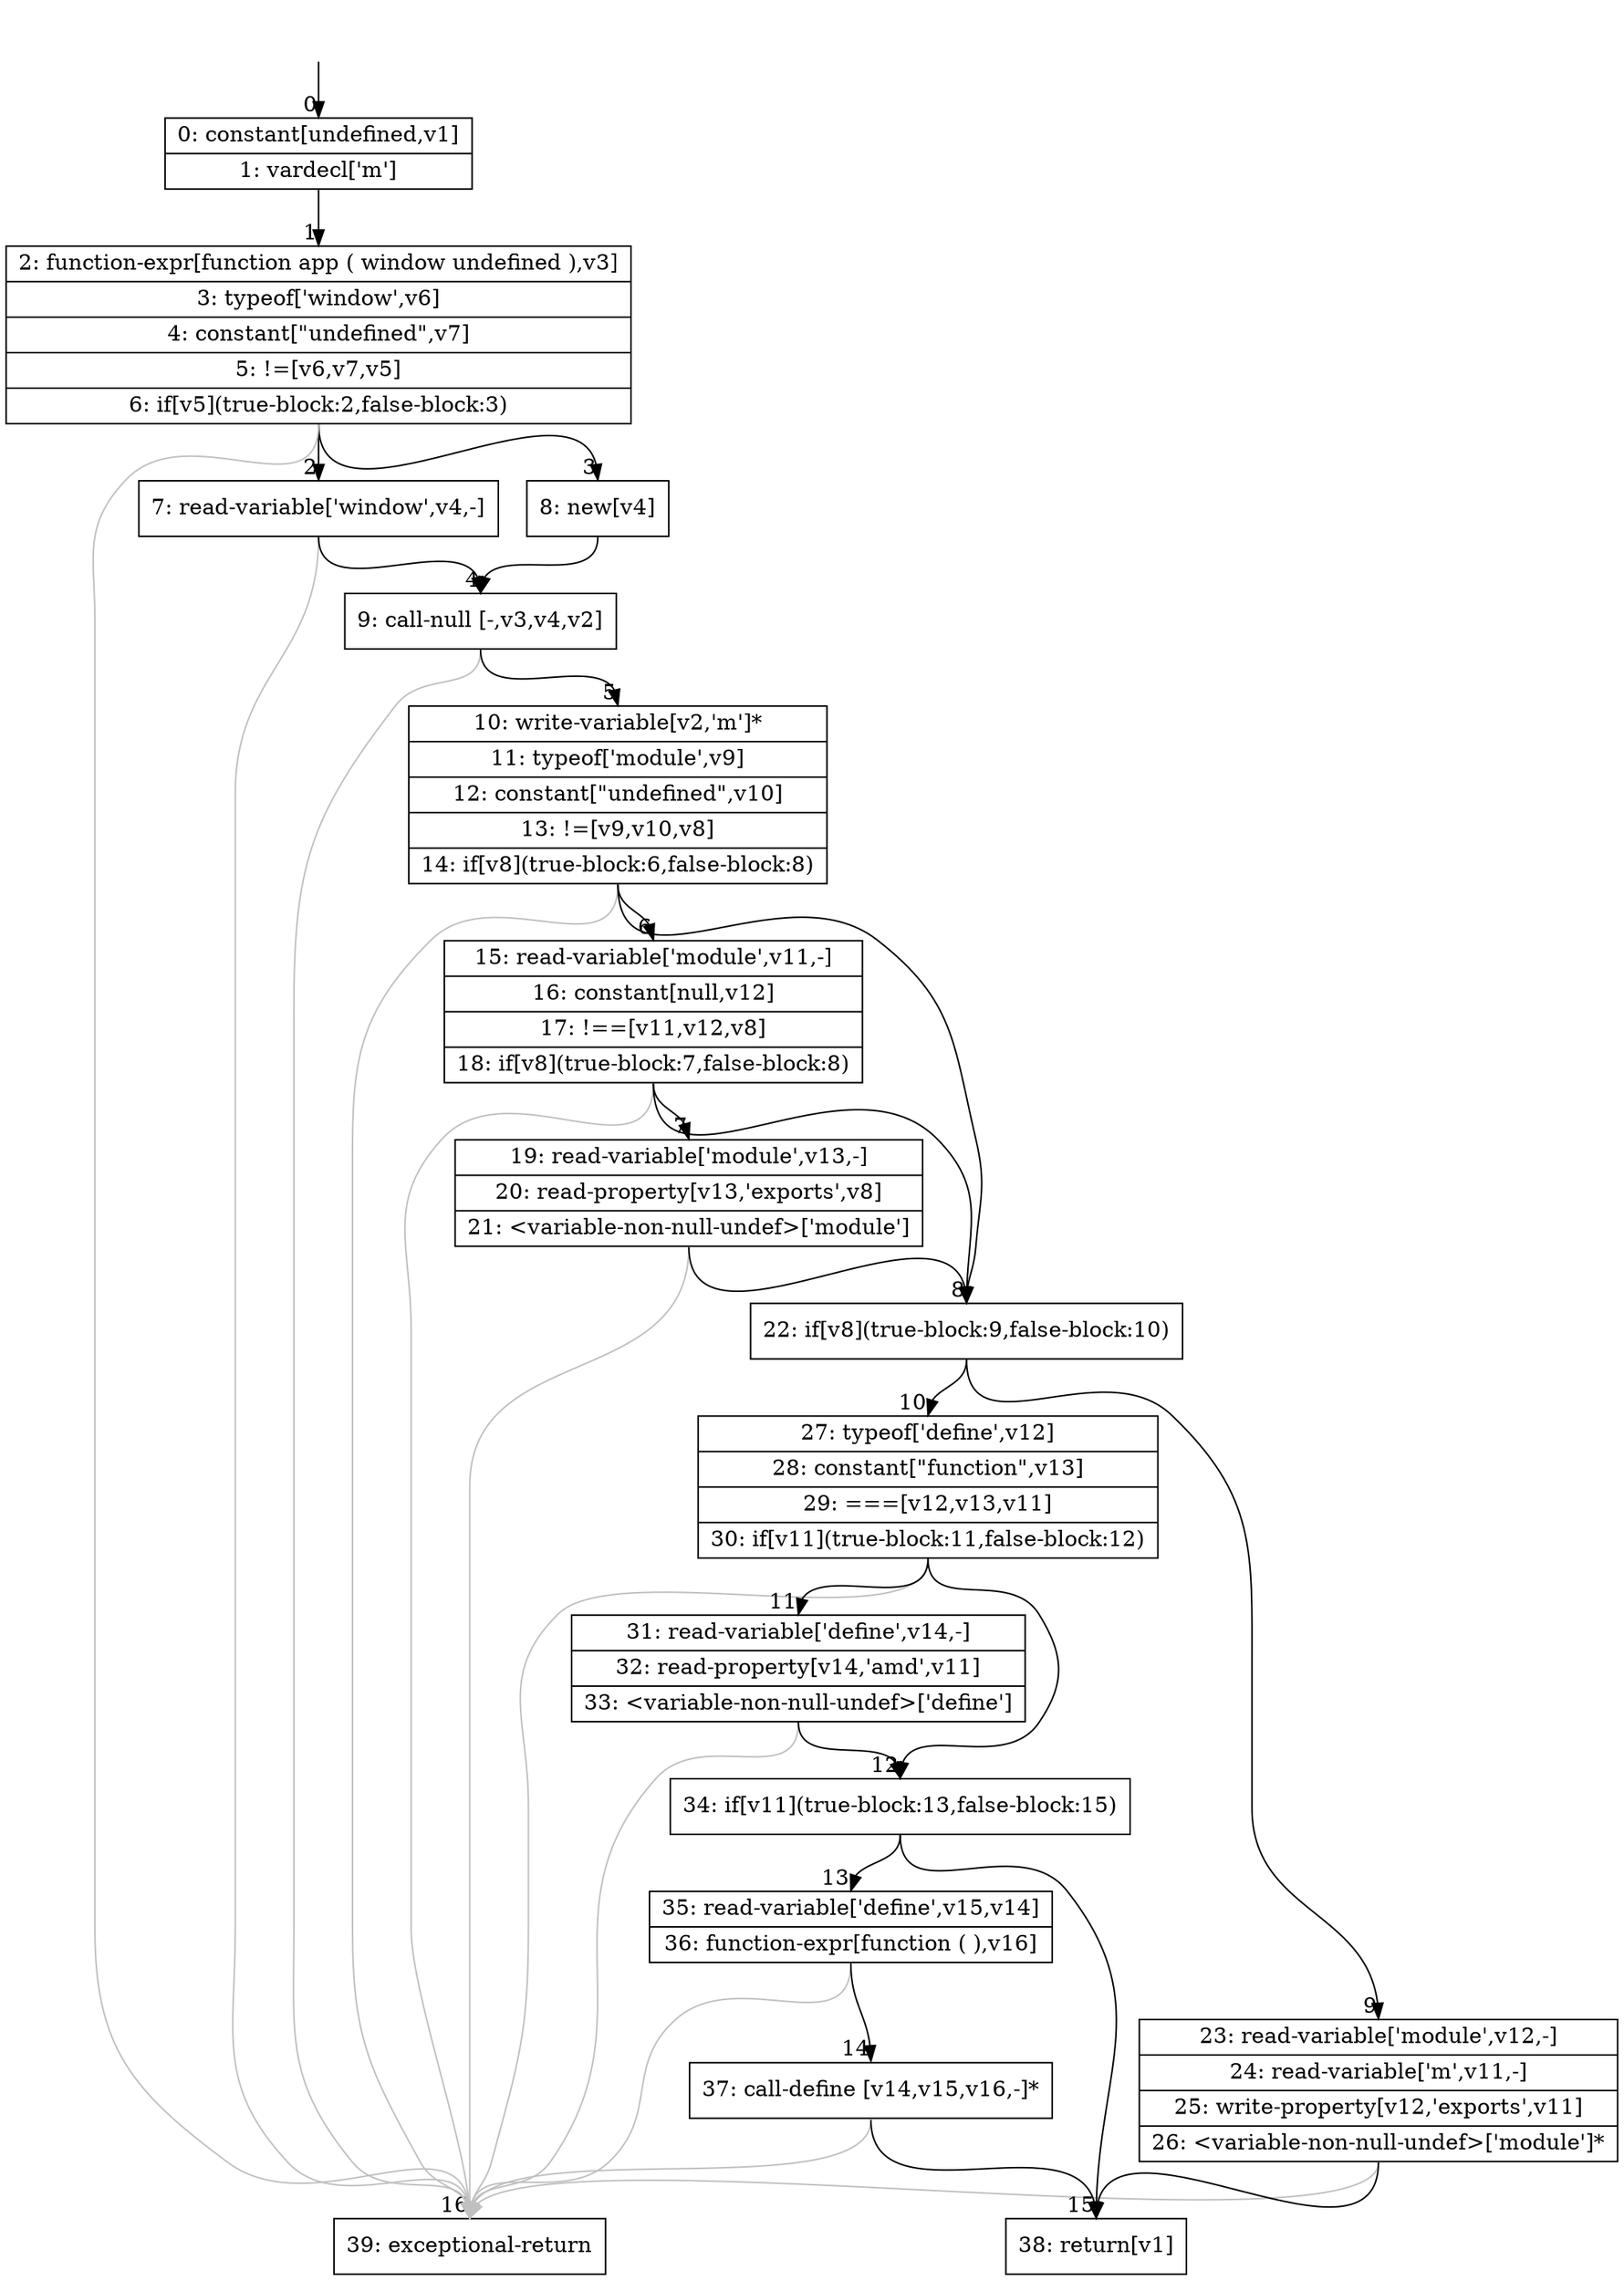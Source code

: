 digraph {
rankdir="TD"
BB_entry0[shape=none,label=""];
BB_entry0 -> BB0 [tailport=s, headport=n, headlabel="    0"]
BB0 [shape=record label="{0: constant[undefined,v1]|1: vardecl['m']}" ] 
BB0 -> BB1 [tailport=s, headport=n, headlabel="      1"]
BB1 [shape=record label="{2: function-expr[function app ( window undefined ),v3]|3: typeof['window',v6]|4: constant[\"undefined\",v7]|5: !=[v6,v7,v5]|6: if[v5](true-block:2,false-block:3)}" ] 
BB1 -> BB2 [tailport=s, headport=n, headlabel="      2"]
BB1 -> BB3 [tailport=s, headport=n, headlabel="      3"]
BB1 -> BB16 [tailport=s, headport=n, color=gray, headlabel="      16"]
BB2 [shape=record label="{7: read-variable['window',v4,-]}" ] 
BB2 -> BB4 [tailport=s, headport=n, headlabel="      4"]
BB2 -> BB16 [tailport=s, headport=n, color=gray]
BB3 [shape=record label="{8: new[v4]}" ] 
BB3 -> BB4 [tailport=s, headport=n]
BB4 [shape=record label="{9: call-null [-,v3,v4,v2]}" ] 
BB4 -> BB5 [tailport=s, headport=n, headlabel="      5"]
BB4 -> BB16 [tailport=s, headport=n, color=gray]
BB5 [shape=record label="{10: write-variable[v2,'m']*|11: typeof['module',v9]|12: constant[\"undefined\",v10]|13: !=[v9,v10,v8]|14: if[v8](true-block:6,false-block:8)}" ] 
BB5 -> BB8 [tailport=s, headport=n, headlabel="      8"]
BB5 -> BB6 [tailport=s, headport=n, headlabel="      6"]
BB5 -> BB16 [tailport=s, headport=n, color=gray]
BB6 [shape=record label="{15: read-variable['module',v11,-]|16: constant[null,v12]|17: !==[v11,v12,v8]|18: if[v8](true-block:7,false-block:8)}" ] 
BB6 -> BB8 [tailport=s, headport=n]
BB6 -> BB7 [tailport=s, headport=n, headlabel="      7"]
BB6 -> BB16 [tailport=s, headport=n, color=gray]
BB7 [shape=record label="{19: read-variable['module',v13,-]|20: read-property[v13,'exports',v8]|21: \<variable-non-null-undef\>['module']}" ] 
BB7 -> BB8 [tailport=s, headport=n]
BB7 -> BB16 [tailport=s, headport=n, color=gray]
BB8 [shape=record label="{22: if[v8](true-block:9,false-block:10)}" ] 
BB8 -> BB9 [tailport=s, headport=n, headlabel="      9"]
BB8 -> BB10 [tailport=s, headport=n, headlabel="      10"]
BB9 [shape=record label="{23: read-variable['module',v12,-]|24: read-variable['m',v11,-]|25: write-property[v12,'exports',v11]|26: \<variable-non-null-undef\>['module']*}" ] 
BB9 -> BB15 [tailport=s, headport=n, headlabel="      15"]
BB9 -> BB16 [tailport=s, headport=n, color=gray]
BB10 [shape=record label="{27: typeof['define',v12]|28: constant[\"function\",v13]|29: ===[v12,v13,v11]|30: if[v11](true-block:11,false-block:12)}" ] 
BB10 -> BB12 [tailport=s, headport=n, headlabel="      12"]
BB10 -> BB11 [tailport=s, headport=n, headlabel="      11"]
BB10 -> BB16 [tailport=s, headport=n, color=gray]
BB11 [shape=record label="{31: read-variable['define',v14,-]|32: read-property[v14,'amd',v11]|33: \<variable-non-null-undef\>['define']}" ] 
BB11 -> BB12 [tailport=s, headport=n]
BB11 -> BB16 [tailport=s, headport=n, color=gray]
BB12 [shape=record label="{34: if[v11](true-block:13,false-block:15)}" ] 
BB12 -> BB13 [tailport=s, headport=n, headlabel="      13"]
BB12 -> BB15 [tailport=s, headport=n]
BB13 [shape=record label="{35: read-variable['define',v15,v14]|36: function-expr[function ( ),v16]}" ] 
BB13 -> BB14 [tailport=s, headport=n, headlabel="      14"]
BB13 -> BB16 [tailport=s, headport=n, color=gray]
BB14 [shape=record label="{37: call-define [v14,v15,v16,-]*}" ] 
BB14 -> BB15 [tailport=s, headport=n]
BB14 -> BB16 [tailport=s, headport=n, color=gray]
BB15 [shape=record label="{38: return[v1]}" ] 
BB16 [shape=record label="{39: exceptional-return}" ] 
//#$~ 1
}
